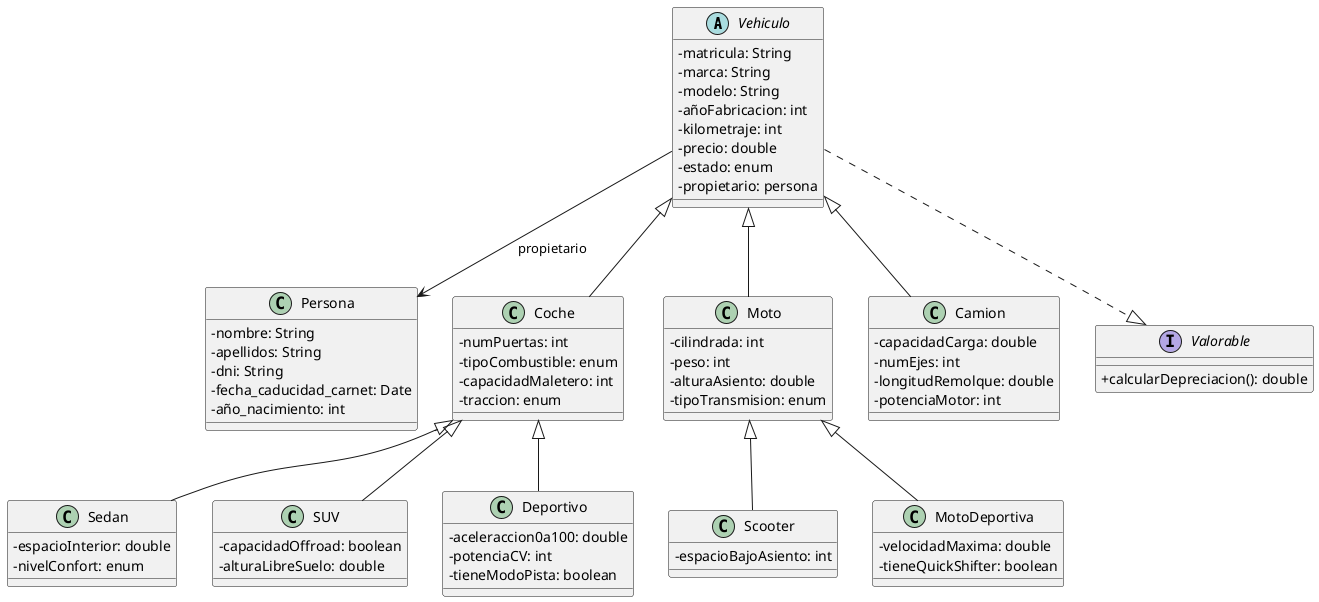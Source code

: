 @startuml
skinparam classAttributeIconSize 0

abstract class Vehiculo {
    - matricula: String
    - marca: String
    - modelo: String
    - añoFabricacion: int
    - kilometraje: int
    - precio: double
    - estado: enum
    - propietario: persona
}

class Persona {
    - nombre: String
    - apellidos: String
    - dni: String
    - fecha_caducidad_carnet: Date
    - año_nacimiento: int
}

class Coche {
    - numPuertas: int
    - tipoCombustible: enum
    - capacidadMaletero: int
    - traccion: enum
}

class Sedan {
    - espacioInterior: double
    - nivelConfort: enum
}

class SUV {
    - capacidadOffroad: boolean
    - alturaLibreSuelo: double
}

class Deportivo {
    - aceleraccion0a100: double
    - potenciaCV: int
    - tieneModoPista: boolean
}

class Moto {
    - cilindrada: int
    - peso: int
    - alturaAsiento: double
    - tipoTransmision: enum
}

class Scooter {
    - espacioBajoAsiento: int
}

class MotoDeportiva {
    - velocidadMaxima: double
    - tieneQuickShifter: boolean
}

class Camion {
    - capacidadCarga: double
    - numEjes: int
    - longitudRemolque: double
    - potenciaMotor: int
}

interface Valorable {
    + calcularDepreciacion(): double
}

Vehiculo --> Persona : propietario
Vehiculo <|-- Coche
Coche <|-- Sedan
Coche <|-- SUV
Coche <|-- Deportivo

Vehiculo <|-- Moto
Moto <|-- Scooter
Moto <|-- MotoDeportiva

Vehiculo <|-- Camion
Vehiculo ..|> Valorable

@enduml